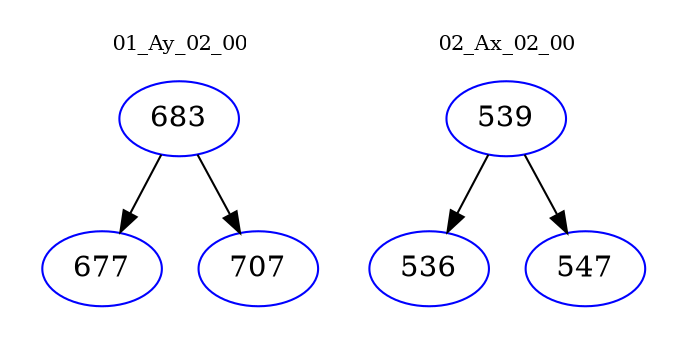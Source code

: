 digraph{
subgraph cluster_0 {
color = white
label = "01_Ay_02_00";
fontsize=10;
T0_683 [label="683", color="blue"]
T0_683 -> T0_677 [color="black"]
T0_677 [label="677", color="blue"]
T0_683 -> T0_707 [color="black"]
T0_707 [label="707", color="blue"]
}
subgraph cluster_1 {
color = white
label = "02_Ax_02_00";
fontsize=10;
T1_539 [label="539", color="blue"]
T1_539 -> T1_536 [color="black"]
T1_536 [label="536", color="blue"]
T1_539 -> T1_547 [color="black"]
T1_547 [label="547", color="blue"]
}
}
